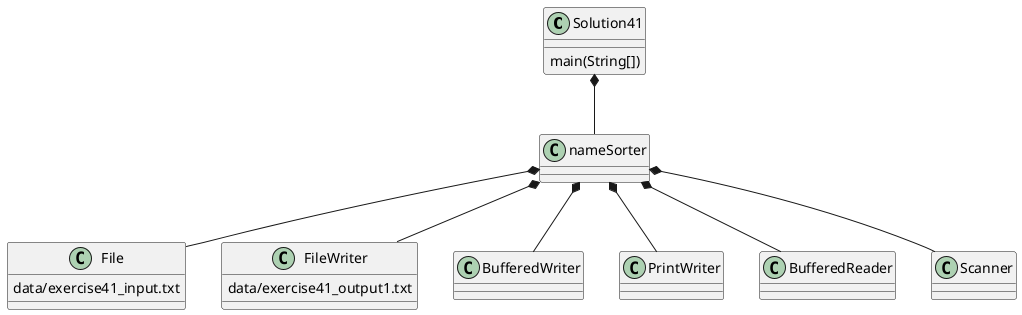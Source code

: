 @startuml
class Solution41 {
    main(String[])
}

Solution41 *-- nameSorter

 class File{
 data/exercise41_input.txt
 }

nameSorter *-- File
nameSorter *-- FileWriter
nameSorter *-- BufferedWriter
nameSorter *-- PrintWriter
nameSorter *-- BufferedReader
nameSorter *-- Scanner

class FileWriter{
data/exercise41_output1.txt
}

@enduml